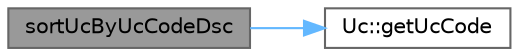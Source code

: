 digraph "sortUcByUcCodeDsc"
{
 // LATEX_PDF_SIZE
  bgcolor="transparent";
  edge [fontname=Helvetica,fontsize=10,labelfontname=Helvetica,labelfontsize=10];
  node [fontname=Helvetica,fontsize=10,shape=box,height=0.2,width=0.4];
  rankdir="LR";
  Node1 [label="sortUcByUcCodeDsc",height=0.2,width=0.4,color="gray40", fillcolor="grey60", style="filled", fontcolor="black",tooltip=" "];
  Node1 -> Node2 [color="steelblue1",style="solid"];
  Node2 [label="Uc::getUcCode",height=0.2,width=0.4,color="grey40", fillcolor="white", style="filled",URL="$class_uc.html#a2b9fa6366a08ddf30f0d03342e89a01a",tooltip=" "];
}
